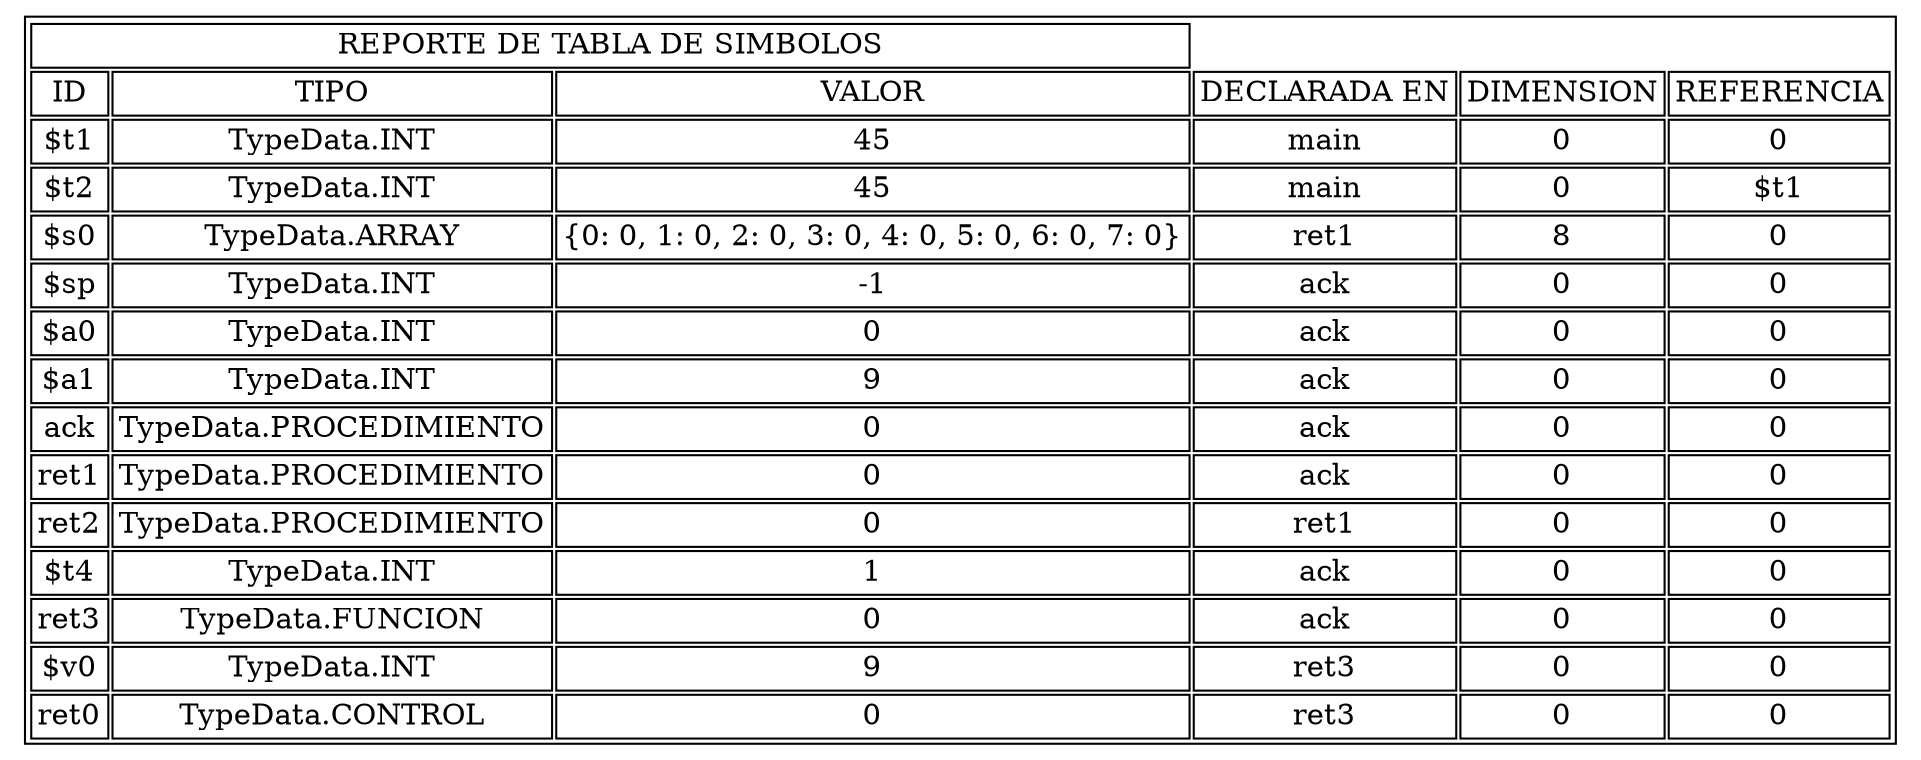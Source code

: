 digraph H { parent [ shape=plaintext label=< <table border='1' cellborder='1'><tr><td colspan="3">REPORTE DE TABLA DE SIMBOLOS</td></tr><tr><td port='port_one'>ID</td><td port='port_two'>TIPO</td><td port='port_three'>VALOR</td><td port='port_four'>DECLARADA EN</td><td port='port_five'>DIMENSION</td><td port='port_six'>REFERENCIA</td></tr><tr><td port='port_one'>$t1</td><td port='port_two'>TypeData.INT</td><td port='port_three'>45</td><td port='port_four'>main</td><td port='port_five'>0</td><td port='port_six'>0</td></tr><tr><td port='port_one'>$t2</td><td port='port_two'>TypeData.INT</td><td port='port_three'>45</td><td port='port_four'>main</td><td port='port_five'>0</td><td port='port_six'>$t1</td></tr><tr><td port='port_one'>$s0</td><td port='port_two'>TypeData.ARRAY</td><td port='port_three'>{0: 0, 1: 0, 2: 0, 3: 0, 4: 0, 5: 0, 6: 0, 7: 0}</td><td port='port_four'>ret1</td><td port='port_five'>8</td><td port='port_six'>0</td></tr><tr><td port='port_one'>$sp</td><td port='port_two'>TypeData.INT</td><td port='port_three'>-1</td><td port='port_four'>ack</td><td port='port_five'>0</td><td port='port_six'>0</td></tr><tr><td port='port_one'>$a0</td><td port='port_two'>TypeData.INT</td><td port='port_three'>0</td><td port='port_four'>ack</td><td port='port_five'>0</td><td port='port_six'>0</td></tr><tr><td port='port_one'>$a1</td><td port='port_two'>TypeData.INT</td><td port='port_three'>9</td><td port='port_four'>ack</td><td port='port_five'>0</td><td port='port_six'>0</td></tr><tr><td port='port_one'>ack</td><td port='port_two'>TypeData.PROCEDIMIENTO</td><td port='port_three'>0</td><td port='port_four'>ack</td><td port='port_five'>0</td><td port='port_six'>0</td></tr><tr><td port='port_one'>ret1</td><td port='port_two'>TypeData.PROCEDIMIENTO</td><td port='port_three'>0</td><td port='port_four'>ack</td><td port='port_five'>0</td><td port='port_six'>0</td></tr><tr><td port='port_one'>ret2</td><td port='port_two'>TypeData.PROCEDIMIENTO</td><td port='port_three'>0</td><td port='port_four'>ret1</td><td port='port_five'>0</td><td port='port_six'>0</td></tr><tr><td port='port_one'>$t4</td><td port='port_two'>TypeData.INT</td><td port='port_three'>1</td><td port='port_four'>ack</td><td port='port_five'>0</td><td port='port_six'>0</td></tr><tr><td port='port_one'>ret3</td><td port='port_two'>TypeData.FUNCION</td><td port='port_three'>0</td><td port='port_four'>ack</td><td port='port_five'>0</td><td port='port_six'>0</td></tr><tr><td port='port_one'>$v0</td><td port='port_two'>TypeData.INT</td><td port='port_three'>9</td><td port='port_four'>ret3</td><td port='port_five'>0</td><td port='port_six'>0</td></tr><tr><td port='port_one'>ret0</td><td port='port_two'>TypeData.CONTROL</td><td port='port_three'>0</td><td port='port_four'>ret3</td><td port='port_five'>0</td><td port='port_six'>0</td></tr></table> >]; }